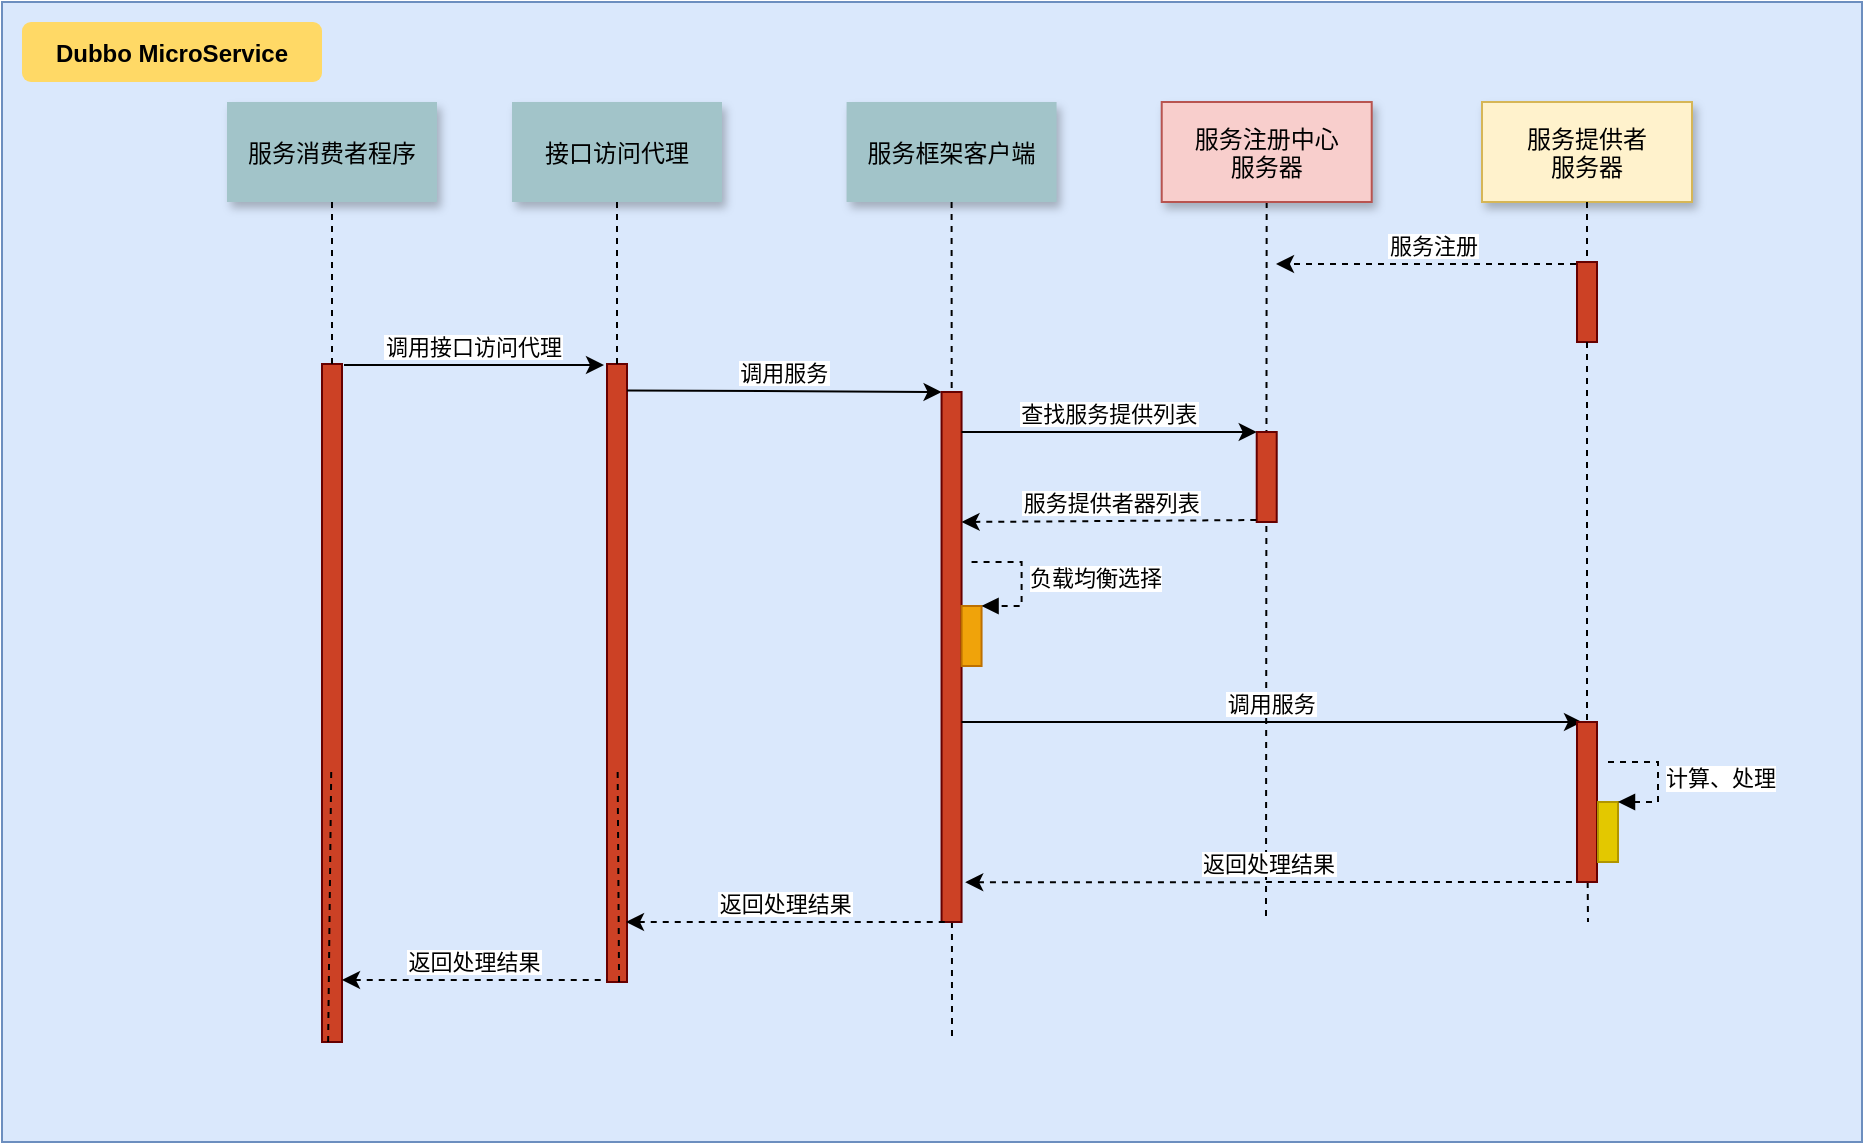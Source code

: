 <mxfile version="13.6.2" type="device"><diagram name="Page-1" id="9361dd3d-8414-5efd-6122-117bd74ce7a7"><mxGraphModel dx="1038" dy="548" grid="1" gridSize="10" guides="1" tooltips="1" connect="1" arrows="1" fold="1" page="0" pageScale="1.5" pageWidth="826" pageHeight="1169" background="#ffffff" math="0" shadow="0"><root><mxCell id="0"/><mxCell id="1" parent="0"/><mxCell id="69" value="" style="fillColor=#dae8fc;strokeColor=#6c8ebf;" parent="1" vertex="1"><mxGeometry x="40" y="10" width="930" height="570" as="geometry"/></mxCell><mxCell id="23" value="" style="edgeStyle=none;endArrow=none;dashed=1" parent="1" source="22" edge="1"><mxGeometry x="614.488" y="175.0" width="100" height="100" as="geometry"><mxPoint x="674.653" y="110" as="sourcePoint"/><mxPoint x="672" y="470" as="targetPoint"/></mxGeometry></mxCell><mxCell id="2" value="" style="fillColor=#CC4125;strokeColor=#660000" parent="1" vertex="1"><mxGeometry x="200" y="191" width="10" height="339" as="geometry"/></mxCell><mxCell id="4" value="服务消费者程序" style="shadow=1;fillColor=#A2C4C9;strokeColor=none" parent="1" vertex="1"><mxGeometry x="152.5" y="60" width="105" height="50" as="geometry"/></mxCell><mxCell id="6" value="" style="fillColor=#CC4125;strokeColor=#660000" parent="1" vertex="1"><mxGeometry x="342.5" y="191" width="10" height="309" as="geometry"/></mxCell><mxCell id="7" value="接口访问代理" style="shadow=1;fillColor=#A2C4C9;strokeColor=none" parent="1" vertex="1"><mxGeometry x="295" y="60" width="105" height="50" as="geometry"/></mxCell><mxCell id="8" value="" style="edgeStyle=none;endArrow=none;dashed=1" parent="1" source="7" target="6" edge="1"><mxGeometry x="272.335" y="165" width="100" height="100" as="geometry"><mxPoint x="347.259" y="110" as="sourcePoint"/><mxPoint x="347.576" y="165" as="targetPoint"/></mxGeometry></mxCell><mxCell id="9" value="调用接口访问代理" style="edgeStyle=none;verticalLabelPosition=top;verticalAlign=bottom" parent="1" edge="1"><mxGeometry x="221" y="104" width="100" height="100" as="geometry"><mxPoint x="211" y="191.5" as="sourcePoint"/><mxPoint x="341" y="191.5" as="targetPoint"/></mxGeometry></mxCell><mxCell id="13" value="调用服务" style="edgeStyle=none;verticalLabelPosition=top;verticalAlign=bottom;entryX=0;entryY=0;entryDx=0;entryDy=0;" parent="1" edge="1" target="17"><mxGeometry x="385.455" y="116.916" width="100" height="100" as="geometry"><mxPoint x="352.5" y="204.206" as="sourcePoint"/><mxPoint x="462.5" y="204.206" as="targetPoint"/></mxGeometry></mxCell><mxCell id="15" value="服务框架客户端" style="shadow=1;fillColor=#A2C4C9;strokeColor=none" parent="1" vertex="1"><mxGeometry x="462.284" y="60.0" width="105" height="50" as="geometry"/></mxCell><mxCell id="16" value="" style="edgeStyle=none;endArrow=none;dashed=1;" parent="1" source="15" edge="1"><mxGeometry x="437.043" y="270" width="100" height="100" as="geometry"><mxPoint x="514.543" y="220.0" as="sourcePoint"/><mxPoint x="515" y="530" as="targetPoint"/></mxGeometry></mxCell><mxCell id="17" value="" style="fillColor=#CC4125;strokeColor=#660000" parent="1" vertex="1"><mxGeometry x="509.78" y="205" width="10" height="265" as="geometry"/></mxCell><mxCell id="21" value="" style="fillColor=#CC4125;strokeColor=#660000" parent="1" vertex="1"><mxGeometry x="667.36" y="225" width="10" height="45" as="geometry"/></mxCell><mxCell id="22" value="服务注册中心&#10;服务器" style="shadow=1;fillColor=#f8cecc;strokeColor=#b85450;" parent="1" vertex="1"><mxGeometry x="619.86" y="60" width="105" height="50" as="geometry"/></mxCell><mxCell id="24" value="服务提供者&#10;服务器" style="shadow=1;fillColor=#fff2cc;strokeColor=#d6b656;" parent="1" vertex="1"><mxGeometry x="780" y="60" width="105" height="50" as="geometry"/></mxCell><mxCell id="25" value="" style="edgeStyle=none;endArrow=none;dashed=1" parent="1" source="dil5r4h-f9rGAOUFvmWp-117" edge="1"><mxGeometry x="727.335" y="165" width="100" height="100" as="geometry"><mxPoint x="802.259" y="110" as="sourcePoint"/><mxPoint x="833" y="470" as="targetPoint"/></mxGeometry></mxCell><mxCell id="27" value="查找服务提供列表" style="edgeStyle=elbowEdgeStyle;elbow=vertical;verticalLabelPosition=top;verticalAlign=bottom" parent="1" edge="1"><mxGeometry x="540" y="225" width="100" height="100" as="geometry"><mxPoint x="519.784" y="225" as="sourcePoint"/><mxPoint x="667.36" y="225" as="targetPoint"/><Array as="points"><mxPoint x="590" y="225"/></Array></mxGeometry></mxCell><mxCell id="33" value="" style="edgeStyle=elbowEdgeStyle;elbow=horizontal;endArrow=none;dashed=1" parent="1" source="4" target="2" edge="1"><mxGeometry x="230.0" y="310" width="100" height="100" as="geometry"><mxPoint x="230.0" y="410" as="sourcePoint"/><mxPoint x="330" y="310" as="targetPoint"/></mxGeometry></mxCell><mxCell id="44" value="" style="edgeStyle=none;dashed=1;endArrow=none;entryX=0.177;entryY=0.675;entryDx=0;entryDy=0;entryPerimeter=0;" parent="1" source="2" target="69" edge="1"><mxGeometry x="50" y="300" width="100" height="100" as="geometry"><mxPoint x="50" y="400" as="sourcePoint"/><mxPoint x="205" y="360" as="targetPoint"/></mxGeometry></mxCell><mxCell id="52" value="" style="edgeStyle=none;endArrow=none;dashed=1;entryX=0.331;entryY=0.675;entryDx=0;entryDy=0;entryPerimeter=0;" parent="1" source="6" target="69" edge="1"><mxGeometry x="376.571" y="339.697" width="100" height="100" as="geometry"><mxPoint x="451.736" y="284.697" as="sourcePoint"/><mxPoint x="347.5" y="464.167" as="targetPoint"/></mxGeometry></mxCell><mxCell id="71" value="Dubbo MicroService" style="rounded=1;fontStyle=1;fillColor=#FFD966;strokeColor=none" parent="1" vertex="1"><mxGeometry x="50" y="20" width="150" height="30" as="geometry"/></mxCell><mxCell id="dil5r4h-f9rGAOUFvmWp-99" value="服务注册" style="edgeStyle=none;verticalLabelPosition=top;verticalAlign=bottom;labelPosition=left;align=right;dashed=1;" edge="1" parent="1"><mxGeometry width="100" height="100" as="geometry"><mxPoint x="827" y="141" as="sourcePoint"/><mxPoint x="677" y="141" as="targetPoint"/><mxPoint x="28" as="offset"/></mxGeometry></mxCell><mxCell id="26" value="" style="fillColor=#CC4125;strokeColor=#660000" parent="1" vertex="1"><mxGeometry x="827.5" y="140.004" width="10" height="40" as="geometry"/></mxCell><mxCell id="dil5r4h-f9rGAOUFvmWp-101" value="" style="edgeStyle=none;endArrow=none;dashed=1" edge="1" parent="1" source="24" target="26"><mxGeometry x="727.335" y="165" width="100" height="100" as="geometry"><mxPoint x="832.532" y="110" as="sourcePoint"/><mxPoint x="833" y="470" as="targetPoint"/></mxGeometry></mxCell><mxCell id="dil5r4h-f9rGAOUFvmWp-110" value="服务提供者器列表" style="edgeStyle=none;verticalLabelPosition=top;verticalAlign=bottom;endArrow=none;startArrow=classic;dashed=1" edge="1" parent="1"><mxGeometry x="529.78" y="182.499" width="100" height="100" as="geometry"><mxPoint x="519.78" y="269.999" as="sourcePoint"/><mxPoint x="670" y="269" as="targetPoint"/></mxGeometry></mxCell><mxCell id="dil5r4h-f9rGAOUFvmWp-114" value="" style="html=1;points=[];perimeter=orthogonalPerimeter;fillColor=#f0a30a;strokeColor=#BD7000;fontColor=#ffffff;" vertex="1" parent="1"><mxGeometry x="519.78" y="312" width="10" height="30" as="geometry"/></mxCell><mxCell id="dil5r4h-f9rGAOUFvmWp-115" value="负载均衡选择" style="edgeStyle=orthogonalEdgeStyle;html=1;align=left;spacingLeft=2;endArrow=block;rounded=0;entryX=1;entryY=0;dashed=1;" edge="1" target="dil5r4h-f9rGAOUFvmWp-114" parent="1"><mxGeometry relative="1" as="geometry"><mxPoint x="524.78" y="290" as="sourcePoint"/><Array as="points"><mxPoint x="549.78" y="290"/></Array></mxGeometry></mxCell><mxCell id="dil5r4h-f9rGAOUFvmWp-116" value="调用服务" style="edgeStyle=elbowEdgeStyle;elbow=vertical;verticalLabelPosition=top;verticalAlign=bottom;" edge="1" parent="1"><mxGeometry x="540" y="370" width="100" height="100" as="geometry"><mxPoint x="519.784" y="370" as="sourcePoint"/><mxPoint x="830" y="370" as="targetPoint"/><Array as="points"><mxPoint x="590" y="370"/></Array></mxGeometry></mxCell><mxCell id="dil5r4h-f9rGAOUFvmWp-117" value="" style="fillColor=#CC4125;strokeColor=#660000" vertex="1" parent="1"><mxGeometry x="827.5" y="370" width="10" height="80" as="geometry"/></mxCell><mxCell id="dil5r4h-f9rGAOUFvmWp-118" value="" style="edgeStyle=none;endArrow=none;dashed=1" edge="1" parent="1" source="26" target="dil5r4h-f9rGAOUFvmWp-117"><mxGeometry x="727.335" y="165" width="100" height="100" as="geometry"><mxPoint x="832.532" y="180.004" as="sourcePoint"/><mxPoint x="833" y="470" as="targetPoint"/></mxGeometry></mxCell><mxCell id="dil5r4h-f9rGAOUFvmWp-123" value="" style="html=1;points=[];perimeter=orthogonalPerimeter;fillColor=#e3c800;strokeColor=#B09500;fontColor=#ffffff;" vertex="1" parent="1"><mxGeometry x="838" y="410" width="10" height="30" as="geometry"/></mxCell><mxCell id="dil5r4h-f9rGAOUFvmWp-124" value="计算、处理" style="edgeStyle=orthogonalEdgeStyle;html=1;align=left;spacingLeft=2;endArrow=block;rounded=0;entryX=1;entryY=0;dashed=1;" edge="1" target="dil5r4h-f9rGAOUFvmWp-123" parent="1"><mxGeometry relative="1" as="geometry"><mxPoint x="843" y="390" as="sourcePoint"/><Array as="points"><mxPoint x="868" y="390"/></Array></mxGeometry></mxCell><mxCell id="dil5r4h-f9rGAOUFvmWp-125" value="返回处理结果" style="edgeStyle=none;verticalLabelPosition=top;verticalAlign=bottom;endArrow=none;startArrow=classic;dashed=1;exitX=1.382;exitY=0.925;exitDx=0;exitDy=0;exitPerimeter=0;" edge="1" parent="1"><mxGeometry x="685.28" y="363.499" width="100" height="100" as="geometry"><mxPoint x="521.6" y="450.125" as="sourcePoint"/><mxPoint x="825.5" y="450" as="targetPoint"/></mxGeometry></mxCell><mxCell id="dil5r4h-f9rGAOUFvmWp-126" value="返回处理结果" style="edgeStyle=none;verticalLabelPosition=top;verticalAlign=bottom;endArrow=none;startArrow=classic;dashed=1;" edge="1" parent="1"><mxGeometry x="371.56" y="383.499" width="100" height="100" as="geometry"><mxPoint x="352" y="470" as="sourcePoint"/><mxPoint x="511.78" y="470" as="targetPoint"/></mxGeometry></mxCell><mxCell id="dil5r4h-f9rGAOUFvmWp-127" value="返回处理结果" style="edgeStyle=none;verticalLabelPosition=top;verticalAlign=bottom;endArrow=none;startArrow=classic;dashed=1;" edge="1" parent="1"><mxGeometry x="202.28" y="412.499" width="100" height="100" as="geometry"><mxPoint x="210" y="499" as="sourcePoint"/><mxPoint x="342.5" y="499" as="targetPoint"/></mxGeometry></mxCell></root></mxGraphModel></diagram></mxfile>